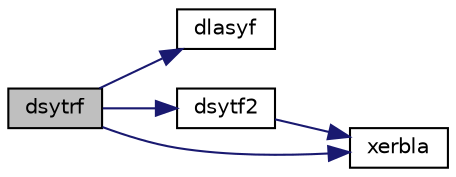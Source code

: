 digraph "dsytrf"
{
 // LATEX_PDF_SIZE
  edge [fontname="Helvetica",fontsize="10",labelfontname="Helvetica",labelfontsize="10"];
  node [fontname="Helvetica",fontsize="10",shape=record];
  rankdir="LR";
  Node1 [label="dsytrf",height=0.2,width=0.4,color="black", fillcolor="grey75", style="filled", fontcolor="black",tooltip="DSYTRF"];
  Node1 -> Node2 [color="midnightblue",fontsize="10",style="solid",fontname="Helvetica"];
  Node2 [label="dlasyf",height=0.2,width=0.4,color="black", fillcolor="white", style="filled",URL="$dlasyf_8f.html#ab8741cc9f86971d18aac2edf68fe0854",tooltip="DLASYF computes a partial factorization of a real symmetric matrix using the Bunch-Kaufman diagonal p..."];
  Node1 -> Node3 [color="midnightblue",fontsize="10",style="solid",fontname="Helvetica"];
  Node3 [label="dsytf2",height=0.2,width=0.4,color="black", fillcolor="white", style="filled",URL="$dsytf2_8f.html#a4f2a2927b41014f2774c0de468fceddd",tooltip="DSYTF2 computes the factorization of a real symmetric indefinite matrix, using the diagonal pivoting ..."];
  Node3 -> Node4 [color="midnightblue",fontsize="10",style="solid",fontname="Helvetica"];
  Node4 [label="xerbla",height=0.2,width=0.4,color="black", fillcolor="white", style="filled",URL="$xerbla_8f.html#a377ee61015baf8dea7770b3a404b1c07",tooltip="XERBLA"];
  Node1 -> Node4 [color="midnightblue",fontsize="10",style="solid",fontname="Helvetica"];
}
